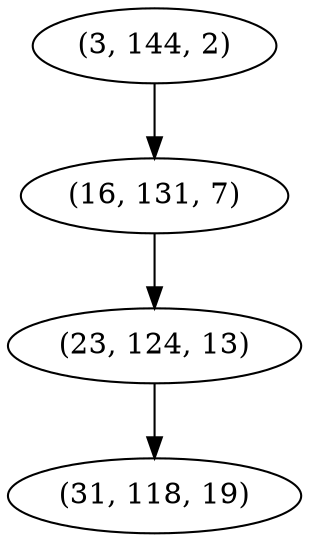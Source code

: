 digraph tree {
    "(3, 144, 2)";
    "(16, 131, 7)";
    "(23, 124, 13)";
    "(31, 118, 19)";
    "(3, 144, 2)" -> "(16, 131, 7)";
    "(16, 131, 7)" -> "(23, 124, 13)";
    "(23, 124, 13)" -> "(31, 118, 19)";
}
